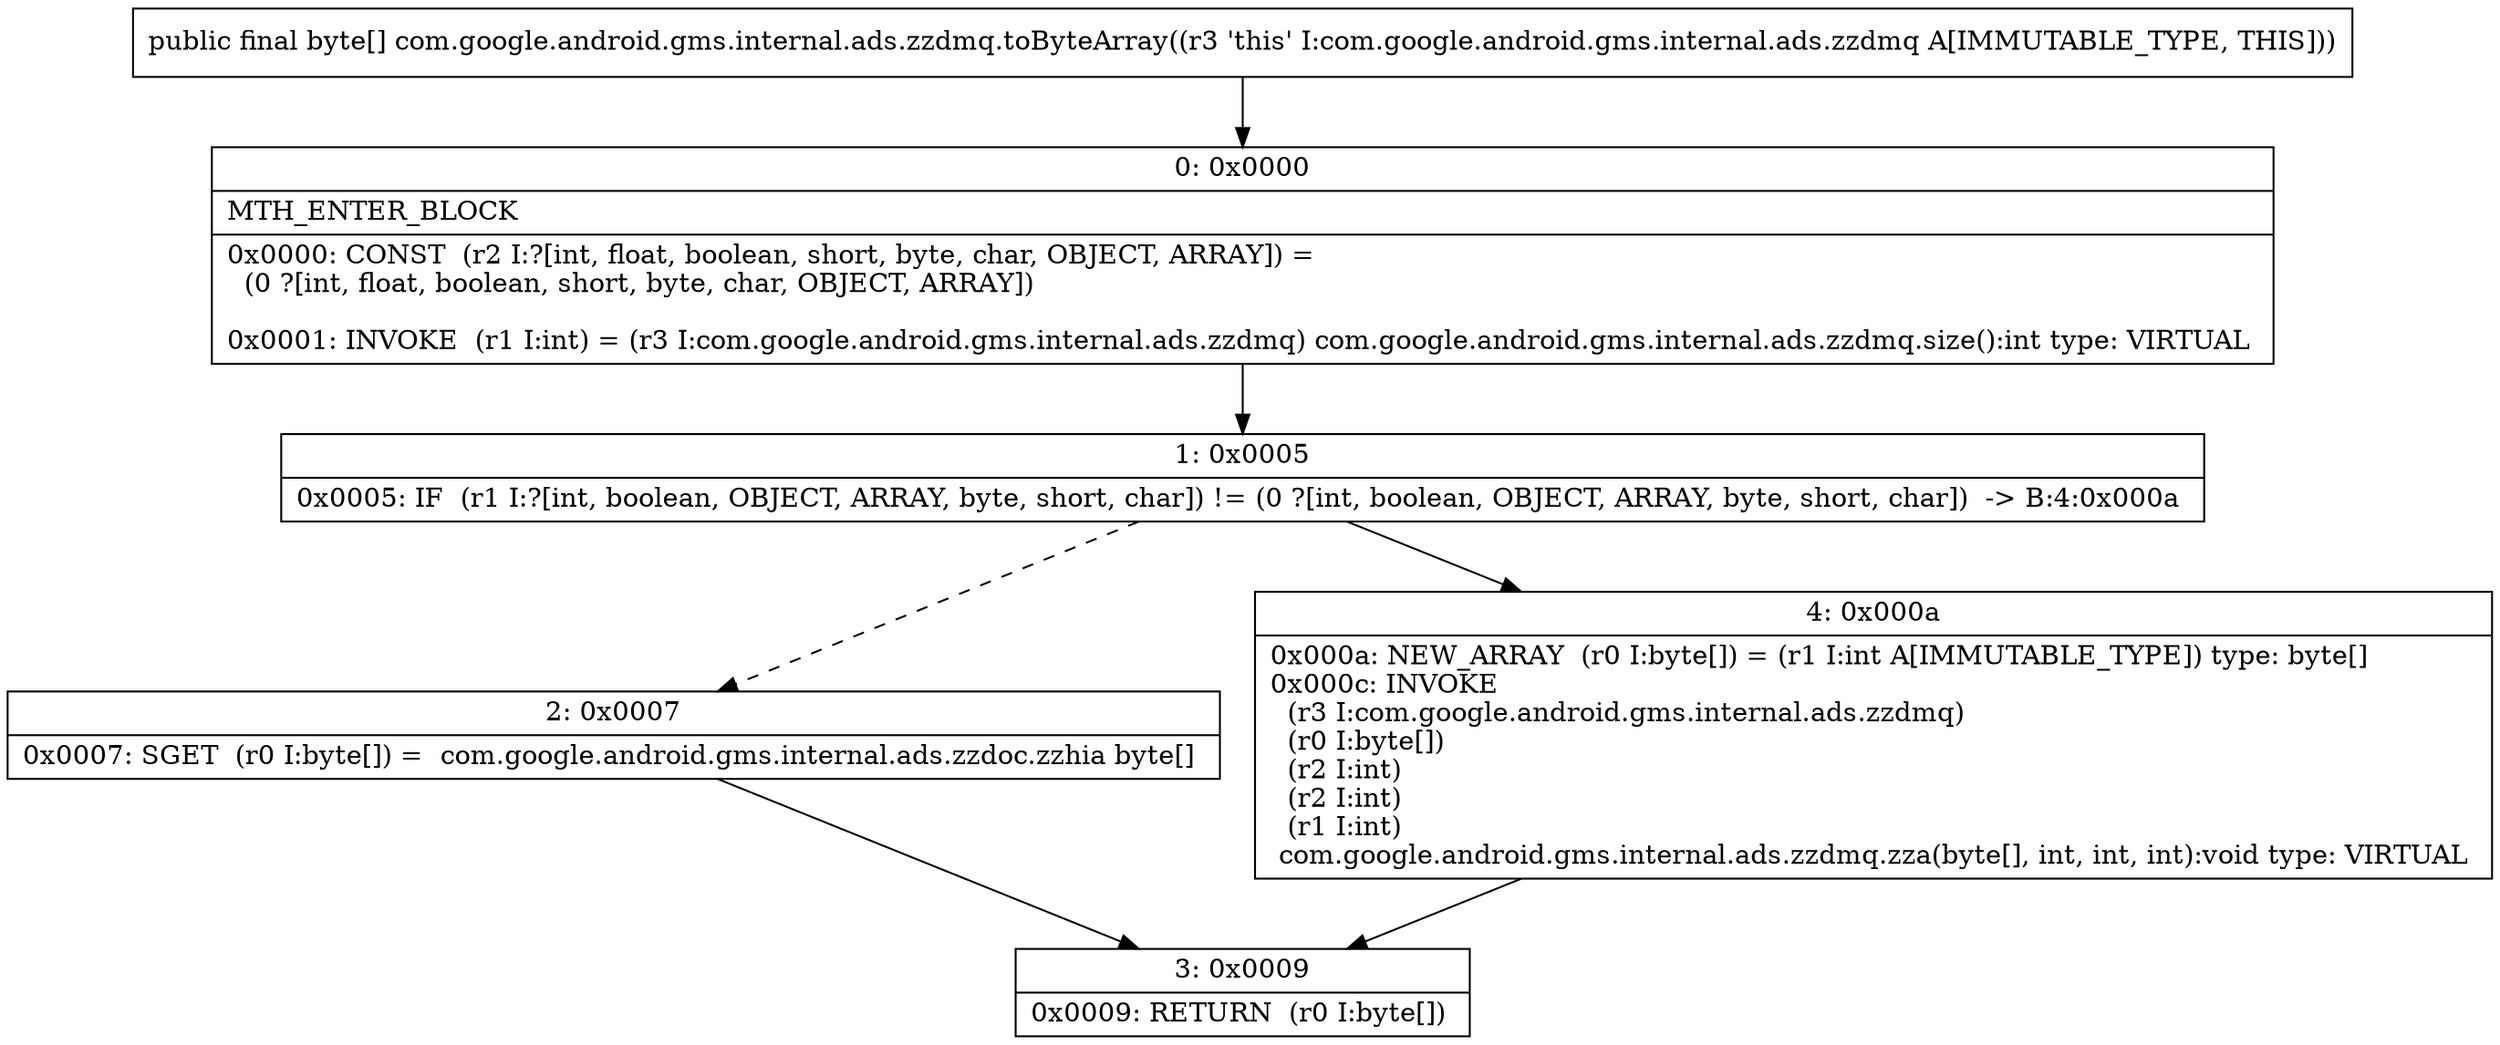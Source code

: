 digraph "CFG forcom.google.android.gms.internal.ads.zzdmq.toByteArray()[B" {
Node_0 [shape=record,label="{0\:\ 0x0000|MTH_ENTER_BLOCK\l|0x0000: CONST  (r2 I:?[int, float, boolean, short, byte, char, OBJECT, ARRAY]) = \l  (0 ?[int, float, boolean, short, byte, char, OBJECT, ARRAY])\l \l0x0001: INVOKE  (r1 I:int) = (r3 I:com.google.android.gms.internal.ads.zzdmq) com.google.android.gms.internal.ads.zzdmq.size():int type: VIRTUAL \l}"];
Node_1 [shape=record,label="{1\:\ 0x0005|0x0005: IF  (r1 I:?[int, boolean, OBJECT, ARRAY, byte, short, char]) != (0 ?[int, boolean, OBJECT, ARRAY, byte, short, char])  \-\> B:4:0x000a \l}"];
Node_2 [shape=record,label="{2\:\ 0x0007|0x0007: SGET  (r0 I:byte[]) =  com.google.android.gms.internal.ads.zzdoc.zzhia byte[] \l}"];
Node_3 [shape=record,label="{3\:\ 0x0009|0x0009: RETURN  (r0 I:byte[]) \l}"];
Node_4 [shape=record,label="{4\:\ 0x000a|0x000a: NEW_ARRAY  (r0 I:byte[]) = (r1 I:int A[IMMUTABLE_TYPE]) type: byte[] \l0x000c: INVOKE  \l  (r3 I:com.google.android.gms.internal.ads.zzdmq)\l  (r0 I:byte[])\l  (r2 I:int)\l  (r2 I:int)\l  (r1 I:int)\l com.google.android.gms.internal.ads.zzdmq.zza(byte[], int, int, int):void type: VIRTUAL \l}"];
MethodNode[shape=record,label="{public final byte[] com.google.android.gms.internal.ads.zzdmq.toByteArray((r3 'this' I:com.google.android.gms.internal.ads.zzdmq A[IMMUTABLE_TYPE, THIS])) }"];
MethodNode -> Node_0;
Node_0 -> Node_1;
Node_1 -> Node_2[style=dashed];
Node_1 -> Node_4;
Node_2 -> Node_3;
Node_4 -> Node_3;
}

